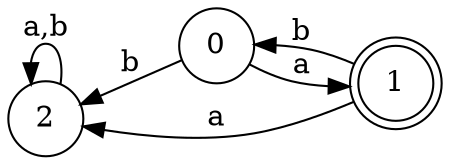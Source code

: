 digraph finite_state_machine {
	node [shape = doublecircle]; 1;
	node [shape = circle];
	rankdir=RL;
	0 -> 1 [ label = "a" ];
	0 -> 2 [ label = "b" ];
	1 -> 2 [ label = "a" ];
	1 -> 0 [ label = "b" ];
	2 -> 2 [ label = "a,b" ];
}
